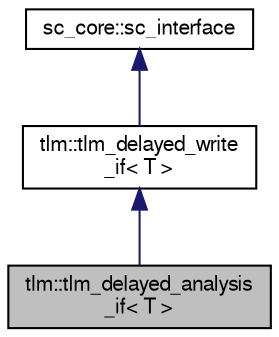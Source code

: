digraph "tlm::tlm_delayed_analysis_if&lt; T &gt;"
{
  edge [fontname="FreeSans",fontsize="10",labelfontname="FreeSans",labelfontsize="10"];
  node [fontname="FreeSans",fontsize="10",shape=record];
  Node3 [label="tlm::tlm_delayed_analysis\l_if\< T \>",height=0.2,width=0.4,color="black", fillcolor="grey75", style="filled", fontcolor="black"];
  Node4 -> Node3 [dir="back",color="midnightblue",fontsize="10",style="solid",fontname="FreeSans"];
  Node4 [label="tlm::tlm_delayed_write\l_if\< T \>",height=0.2,width=0.4,color="black", fillcolor="white", style="filled",URL="$a02267.html"];
  Node5 -> Node4 [dir="back",color="midnightblue",fontsize="10",style="solid",fontname="FreeSans"];
  Node5 [label="sc_core::sc_interface",height=0.2,width=0.4,color="black", fillcolor="white", style="filled",URL="/mnt/c/Users/fangk/Documents/hdl-playground/lib/systemc-2.3.3/objdir/docs/sysc/doxygen/systemc.tag$a01196.html"];
}
